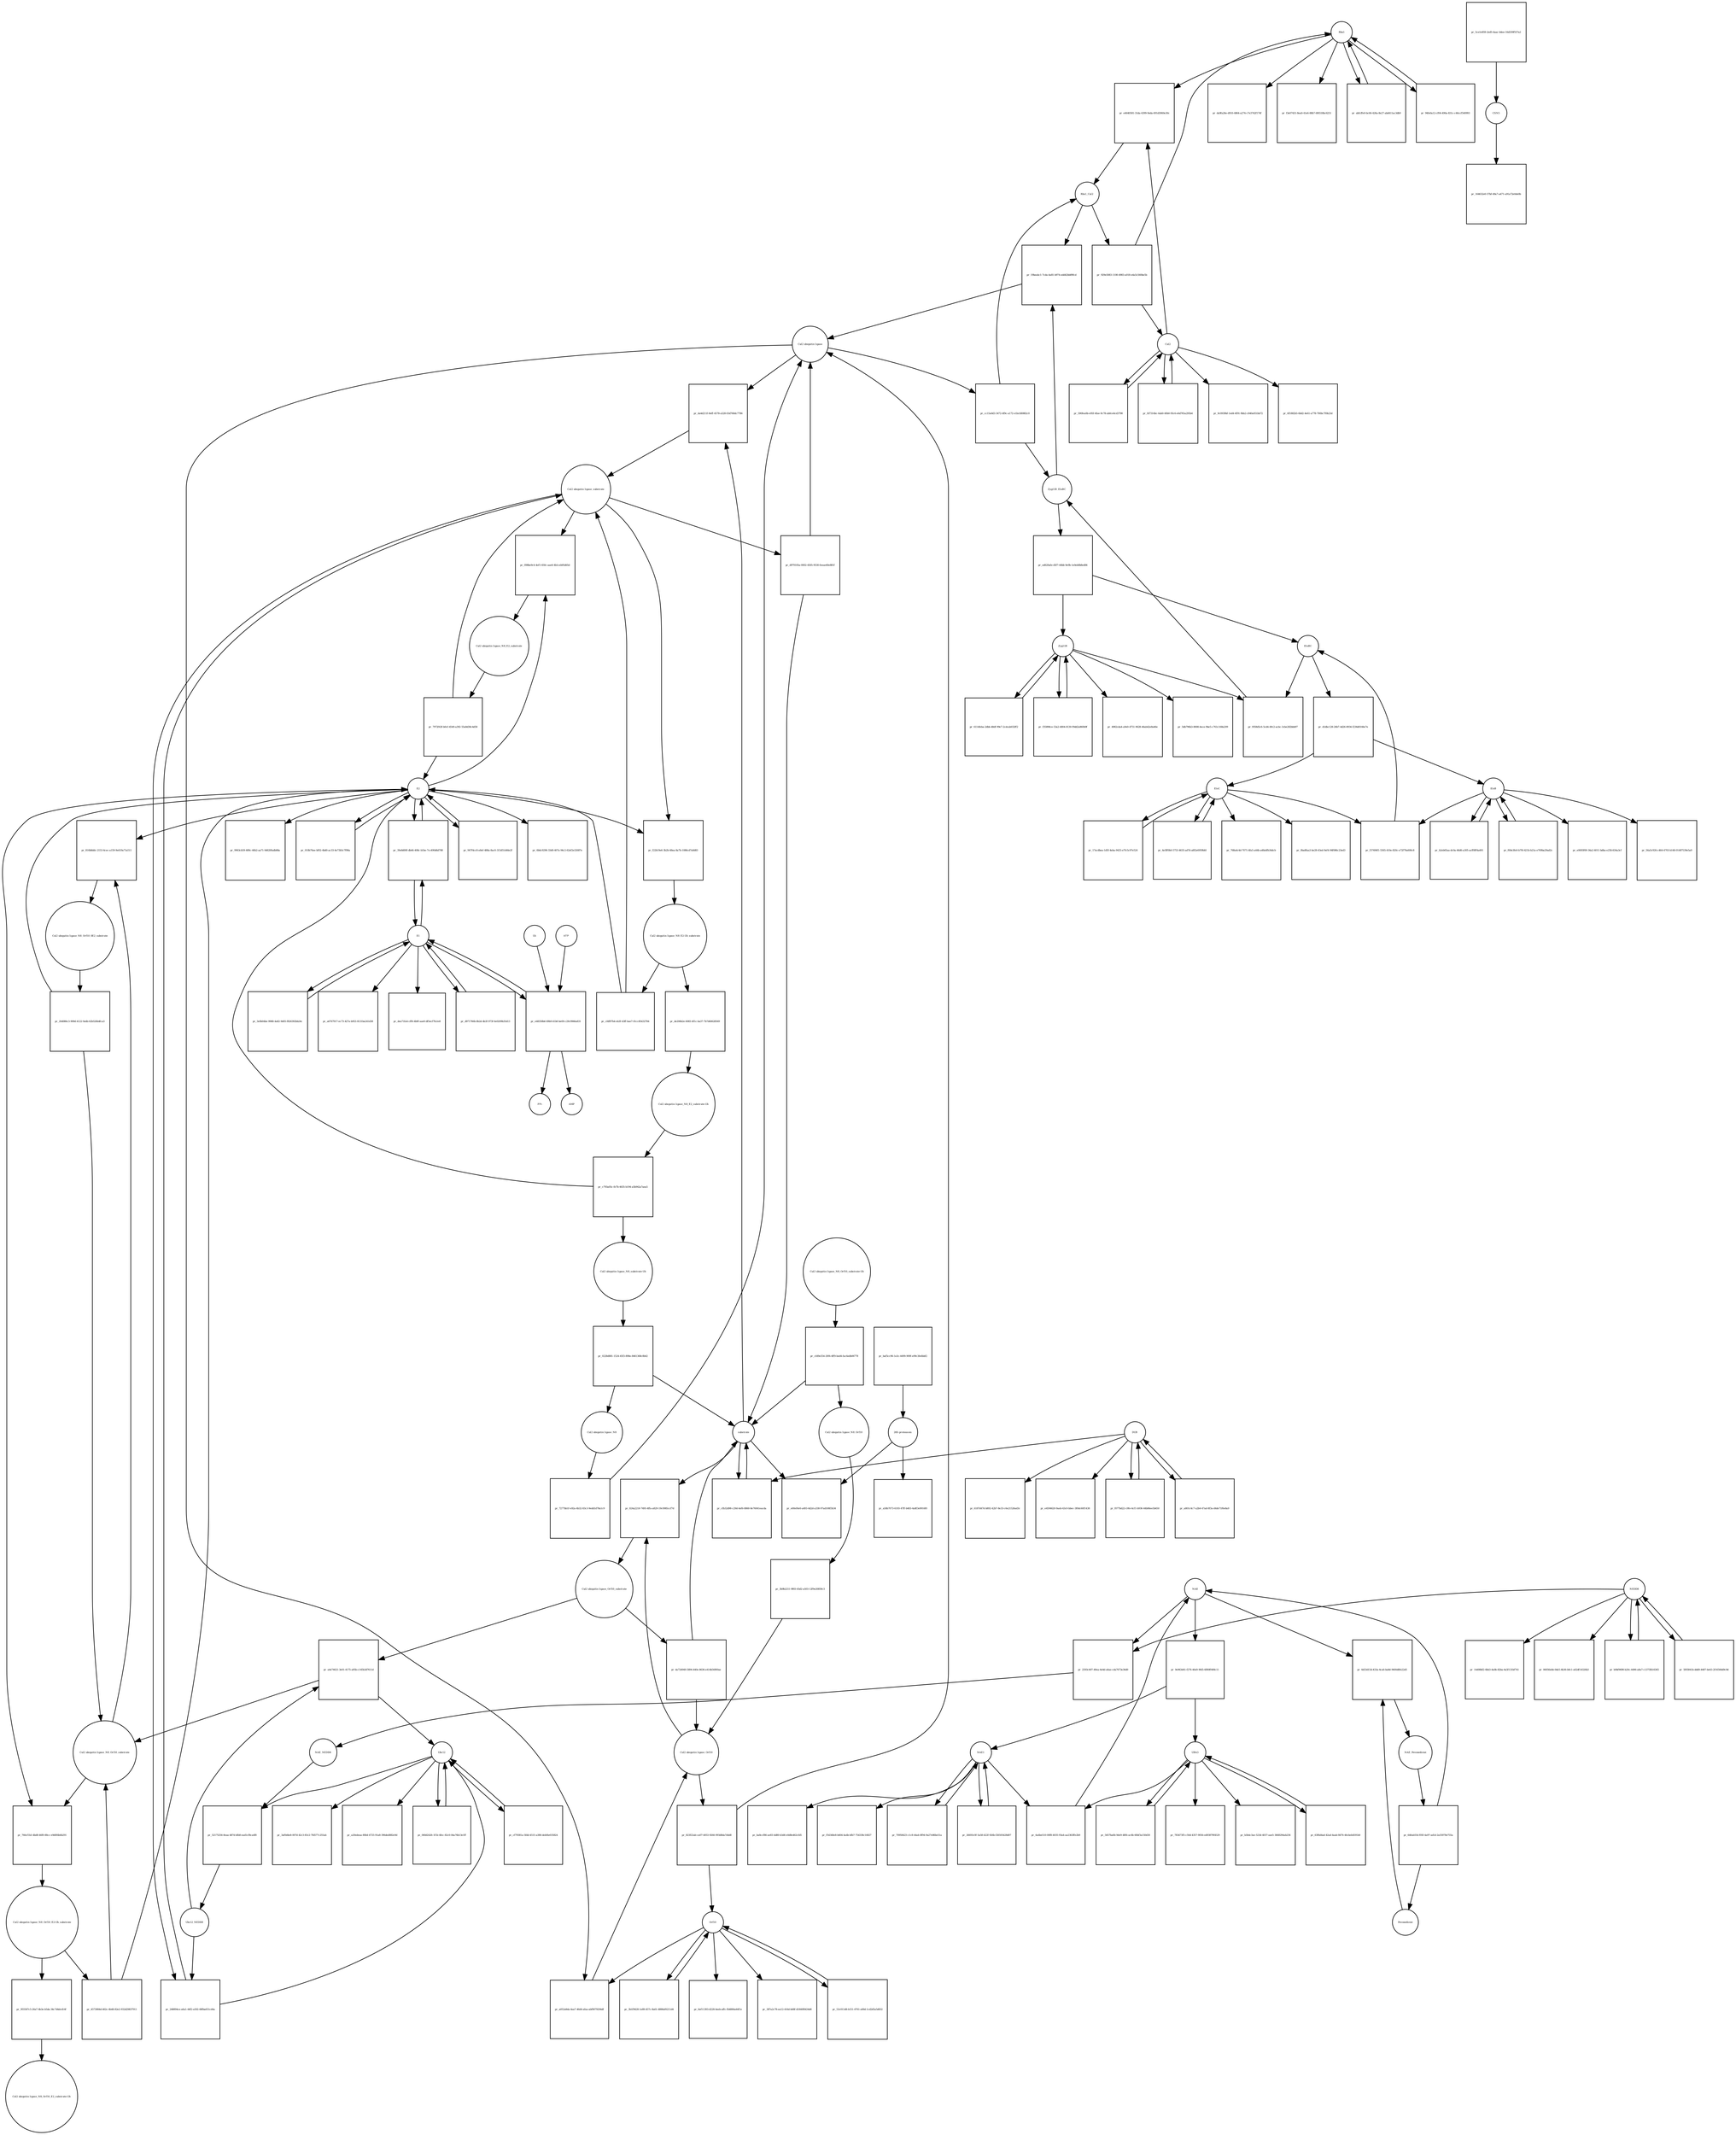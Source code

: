 strict digraph  {
Rbx1 [annotation="", bipartite=0, cls=macromolecule, fontsize=4, label=Rbx1, shape=circle];
"pr_e4640581-31da-4399-9eda-691d3060e30c" [annotation="", bipartite=1, cls=process, fontsize=4, label="pr_e4640581-31da-4399-9eda-691d3060e30c", shape=square];
Cul2 [annotation="", bipartite=0, cls=macromolecule, fontsize=4, label=Cul2, shape=circle];
Rbx1_Cul2 [annotation="", bipartite=0, cls=complex, fontsize=4, label=Rbx1_Cul2, shape=circle];
"Cul2 ubiquitin ligase_N8_Orf10_substrate" [annotation="", bipartite=0, cls=complex, fontsize=4, label="Cul2 ubiquitin ligase_N8_Orf10_substrate", shape=circle];
"pr_816b8ddc-2153-4cec-a159-9e619a71a511" [annotation="", bipartite=1, cls=process, fontsize=4, label="pr_816b8ddc-2153-4cec-a159-9e619a71a511", shape=square];
E2 [annotation="", bipartite=0, cls=macromolecule, fontsize=4, label=E2, shape=circle];
"Cul2 ubiquitin ligase_N8_Orf10_0E2_substrate" [annotation="", bipartite=0, cls=complex, fontsize=4, label="Cul2 ubiquitin ligase_N8_Orf10_0E2_substrate", shape=circle];
"Cul2 ubiquitin ligase_substrate" [annotation="", bipartite=0, cls=complex, fontsize=4, label="Cul2 ubiquitin ligase_substrate", shape=circle];
"pr_098be9c4-4ef1-450c-aae6-4b1ceb95d65d" [annotation="", bipartite=1, cls=process, fontsize=4, label="pr_098be9c4-4ef1-450c-aae6-4b1ceb95d65d", shape=square];
"Cul2 ubiquitin ligase_N8_E2_substrate" [annotation="", bipartite=0, cls=complex, fontsize=4, label="Cul2 ubiquitin ligase_N8_E2_substrate", shape=circle];
"Cul2 ubiquitin ligase_Orf10" [annotation="", bipartite=0, cls=complex, fontsize=4, label="Cul2 ubiquitin ligase_Orf10", shape=circle];
"pr_024a2218-7495-4ffa-a829-19c0985ccf7d" [annotation="", bipartite=1, cls=process, fontsize=4, label="pr_024a2218-7495-4ffa-a829-19c0985ccf7d", shape=square];
substrate [annotation="", bipartite=0, cls=macromolecule, fontsize=4, label=substrate, shape=circle];
"Cul2 ubiquitin ligase_Orf10_substrate" [annotation="", bipartite=0, cls=complex, fontsize=4, label="Cul2 ubiquitin ligase_Orf10_substrate", shape=circle];
"pr_a4e74621-3e01-4175-a95b-c145b3d7611d" [annotation="", bipartite=1, cls=process, fontsize=4, label="pr_a4e74621-3e01-4175-a95b-c145b3d7611d", shape=square];
Ubc12_NEDD8 [annotation="", bipartite=0, cls=complex, fontsize=4, label=Ubc12_NEDD8, shape=circle];
Ubc12 [annotation="", bipartite=0, cls=macromolecule, fontsize=4, label=Ubc12, shape=circle];
"pr_da4d211f-8eff-4578-a528-03d768dc7786" [annotation="", bipartite=1, cls=process, fontsize=4, label="pr_da4d211f-8eff-4578-a528-03d768dc7786", shape=square];
"Cul2 ubiquitin ligase" [annotation="", bipartite=0, cls=complex, fontsize=4, label="Cul2 ubiquitin ligase", shape=circle];
"pr_248894ce-a6a1-44f2-a502-68fba651cd4a" [annotation="", bipartite=1, cls=process, fontsize=4, label="pr_248894ce-a6a1-44f2-a502-68fba651cd4a", shape=square];
EloB [annotation="", bipartite=0, cls=macromolecule, fontsize=4, label=EloB, shape=circle];
"pr_f37496f1-5565-410e-820c-e72f79a600c8" [annotation="", bipartite=1, cls=process, fontsize=4, label="pr_f37496f1-5565-410e-820c-e72f79a600c8", shape=square];
EloC [annotation="", bipartite=0, cls=macromolecule, fontsize=4, label=EloC, shape=circle];
EloBC [annotation="", bipartite=0, cls=complex, fontsize=4, label=EloBC, shape=circle];
"pr_f058d5c6-5cd4-49c2-acbc-3cbe282bbb97" [annotation="", bipartite=1, cls=process, fontsize=4, label="pr_f058d5c6-5cd4-49c2-acbc-3cbe282bbb97", shape=square];
Zyg11B [annotation="", bipartite=0, cls=macromolecule, fontsize=4, label=Zyg11B, shape=circle];
Zyg11B_EloBC [annotation="", bipartite=0, cls=complex, fontsize=4, label=Zyg11B_EloBC, shape=circle];
"pr_19beabc1-7cda-4a81-b974-edd42bb89fcd" [annotation="", bipartite=1, cls=process, fontsize=4, label="pr_19beabc1-7cda-4a81-b974-edd42bb89fcd", shape=square];
NAE1 [annotation="", bipartite=0, cls=macromolecule, fontsize=4, label=NAE1, shape=circle];
"pr_6a4be510-00f8-4035-93a4-aa2363ffe2b9" [annotation="", bipartite=1, cls=process, fontsize=4, label="pr_6a4be510-00f8-4035-93a4-aa2363ffe2b9", shape=square];
UBA3 [annotation="", bipartite=0, cls=macromolecule, fontsize=4, label=UBA3, shape=circle];
NAE [annotation="", bipartite=0, cls=complex, fontsize=4, label=NAE, shape=circle];
"pr_6d33d15d-433a-4ca6-ba8d-9400d8fe22d5" [annotation="", bipartite=1, cls=process, fontsize=4, label="pr_6d33d15d-433a-4ca6-ba8d-9400d8fe22d5", shape=square];
Pevonedistat [annotation="", bipartite=0, cls="simple chemical", fontsize=4, label=Pevonedistat, shape=circle];
NAE_Pevonedistat [annotation="", bipartite=0, cls=complex, fontsize=4, label=NAE_Pevonedistat, shape=circle];
NEDD8 [annotation="", bipartite=0, cls=macromolecule, fontsize=4, label=NEDD8, shape=circle];
"pr_2593c407-49ea-4e4d-a6ae-cda7673e36d9" [annotation="", bipartite=1, cls=process, fontsize=4, label="pr_2593c407-49ea-4e4d-a6ae-cda7673e36d9", shape=square];
NAE_NEDD8 [annotation="", bipartite=0, cls=complex, fontsize=4, label=NAE_NEDD8, shape=circle];
"pr_a052a8da-4aa7-46d4-afaa-abf9079294df" [annotation="", bipartite=1, cls=process, fontsize=4, label="pr_a052a8da-4aa7-46d4-afaa-abf9079294df", shape=square];
Orf10 [annotation="", bipartite=0, cls=macromolecule, fontsize=4, label=Orf10, shape=circle];
"pr_52175256-8eaa-487d-bfb8-ead1cf8ca4f8" [annotation="", bipartite=1, cls=process, fontsize=4, label="pr_52175256-8eaa-487d-bfb8-ead1cf8ca4f8", shape=square];
"26S-proteasom" [annotation="", bipartite=0, cls=complex, fontsize=4, label="26S-proteasom", shape=circle];
"pr_a58b7073-6193-47ff-b483-4a8f3e9916f0" [annotation="", bipartite=1, cls=process, fontsize=4, label="pr_a58b7073-6193-47ff-b483-4a8f3e9916f0", shape=square];
CSN5 [annotation="", bipartite=0, cls=complex, fontsize=4, label=CSN5, shape=circle];
"pr_164632e0-57bf-49a7-a471-a91a72e0de0b" [annotation="", bipartite=1, cls=process, fontsize=4, label="pr_164632e0-57bf-49a7-a471-a91a72e0de0b", shape=square];
"pr_9c0939bf-1ed4-4f91-9bb2-c840a051bb72" [annotation="", bipartite=1, cls=process, fontsize=4, label="pr_9c0939bf-1ed4-4f91-9bb2-c840a051bb72", shape=square];
"pr_6f1882b5-6bd2-4e61-a778-700bc7f0b23d" [annotation="", bipartite=1, cls=process, fontsize=4, label="pr_6f1882b5-6bd2-4e61-a778-700bc7f0b23d", shape=square];
DUB [annotation="", bipartite=0, cls=macromolecule, fontsize=4, label=DUB, shape=circle];
"pr_6187d47d-b892-42b7-8e33-c6e21526ad3c" [annotation="", bipartite=1, cls=process, fontsize=4, label="pr_6187d47d-b892-42b7-8e33-c6e21526ad3c", shape=square];
"pr_e4594620-9aeb-43c0-bbec-3f0dc60f1438" [annotation="", bipartite=1, cls=process, fontsize=4, label="pr_e4594620-9aeb-43c0-bbec-3f0dc60f1438", shape=square];
E1 [annotation="", bipartite=0, cls=macromolecule, fontsize=4, label=E1, shape=circle];
"pr_a6767917-ec73-427a-b953-8131ba241d38" [annotation="", bipartite=1, cls=process, fontsize=4, label="pr_a6767917-ec73-427a-b953-8131ba241d38", shape=square];
"pr_dea71fa4-cff6-4b9f-aae0-df5ecf7fa1e8" [annotation="", bipartite=1, cls=process, fontsize=4, label="pr_dea71fa4-cff6-4b9f-aae0-df5ecf7fa1e8", shape=square];
"pr_6b6c9296-33d0-407a-94c2-62ef2e32687e" [annotation="", bipartite=1, cls=process, fontsize=4, label="pr_6b6c9296-33d0-407a-94c2-62ef2e32687e", shape=square];
"pr_9963cb59-489c-46b2-aa71-9d620fadb88a" [annotation="", bipartite=1, cls=process, fontsize=4, label="pr_9963cb59-489c-46b2-aa71-9d620fadb88a", shape=square];
"pr_e0693f69-34a2-4011-bdba-e25fc634a3cf" [annotation="", bipartite=1, cls=process, fontsize=4, label="pr_e0693f69-34a2-4011-bdba-e25fc634a3cf", shape=square];
"pr_56a5c926-c464-4703-b148-01487539e5a9" [annotation="", bipartite=1, cls=process, fontsize=4, label="pr_56a5c926-c464-4703-b148-01487539e5a9", shape=square];
"pr_768a4c4d-7071-4fa5-a44b-a48a6fb34dcb" [annotation="", bipartite=1, cls=process, fontsize=4, label="pr_768a4c4d-7071-4fa5-a44b-a48a6fb34dcb", shape=square];
"pr_0ba8faa3-be28-43ed-9ef4-94f086c23ed3" [annotation="", bipartite=1, cls=process, fontsize=4, label="pr_0ba8faa3-be28-43ed-9ef4-94f086c23ed3", shape=square];
"pr_ba8ccf86-ae83-4d80-b3d6-e0d8e462cfd5" [annotation="", bipartite=1, cls=process, fontsize=4, label="pr_ba8ccf86-ae83-4d80-b3d6-e0d8e462cfd5", shape=square];
"pr_f54348e8-b604-4a4b-bfb7-754338c16827" [annotation="", bipartite=1, cls=process, fontsize=4, label="pr_f54348e8-b604-4a4b-bfb7-754338c16827", shape=square];
"pr_14d08bf2-6bb3-4a0b-82ba-4a5f131bf741" [annotation="", bipartite=1, cls=process, fontsize=4, label="pr_14d08bf2-6bb3-4a0b-82ba-4a5f131bf741", shape=square];
"pr_06056ebb-0de5-4b36-b0c1-a62df14326b3" [annotation="", bipartite=1, cls=process, fontsize=4, label="pr_06056ebb-0de5-4b36-b0c1-a62df14326b3", shape=square];
"pr_6ef11393-d228-4eeb-affc-fb4884a44f1e" [annotation="", bipartite=1, cls=process, fontsize=4, label="pr_6ef11393-d228-4eeb-affc-fb4884a44f1e", shape=square];
"pr_387a2c78-ea12-416d-b68f-d1840f8434d6" [annotation="", bipartite=1, cls=process, fontsize=4, label="pr_387a2c78-ea12-416d-b68f-d1840f8434d6", shape=square];
"pr_da9fa26e-d910-4864-a274-c7e3742f174f" [annotation="", bipartite=1, cls=process, fontsize=4, label="pr_da9fa26e-d910-4864-a274-c7e3742f174f", shape=square];
"pr_f3e07431-8ea0-41e6-88b7-6f6518bc6251" [annotation="", bipartite=1, cls=process, fontsize=4, label="pr_f3e07431-8ea0-41e6-88b7-6f6518bc6251", shape=square];
"pr_783473f5-c50d-4357-9056-ed93879f4529" [annotation="", bipartite=1, cls=process, fontsize=4, label="pr_783473f5-c50d-4357-9056-ed93879f4529", shape=square];
"pr_b3b4c3ae-523d-4037-aae5-3668294ab236" [annotation="", bipartite=1, cls=process, fontsize=4, label="pr_b3b4c3ae-523d-4037-aae5-3668294ab236", shape=square];
"pr_3af0d4e8-007d-42c3-83c2-7fd577c255ab" [annotation="", bipartite=1, cls=process, fontsize=4, label="pr_3af0d4e8-007d-42c3-83c2-7fd577c255ab", shape=square];
"pr_a20edeaa-80b4-4725-91a8-396ded882e9d" [annotation="", bipartite=1, cls=process, fontsize=4, label="pr_a20edeaa-80b4-4725-91a8-396ded882e9d", shape=square];
"pr_4982cda4-a9e0-4751-9628-46ab42e8a46e" [annotation="", bipartite=1, cls=process, fontsize=4, label="pr_4982cda4-a9e0-4751-9628-46ab42e8a46e", shape=square];
"pr_5db796b3-8008-4ece-9be5-c761c168a209" [annotation="", bipartite=1, cls=process, fontsize=4, label="pr_5db796b3-8008-4ece-9be5-c761c168a209", shape=square];
"pr_e00ef4e0-a493-4d2d-a338-97ad108f3b34" [annotation="", bipartite=1, cls=process, fontsize=4, label="pr_e00ef4e0-a493-4d2d-a338-97ad108f3b34", shape=square];
"Cul2 ubiquitin ligase_N8_Orf10_E2-Ub_substrate" [annotation="", bipartite=0, cls=complex, fontsize=4, label="Cul2 ubiquitin ligase_N8_Orf10_E2-Ub_substrate", shape=circle];
"pr_4573084d-462c-4b48-82e2-932d29837911" [annotation="", bipartite=1, cls=process, fontsize=4, label="pr_4573084d-462c-4b48-82e2-932d29837911", shape=square];
"Cul2 ubiquitin ligase_N8_E2-Ub_substrate" [annotation="", bipartite=0, cls=complex, fontsize=4, label="Cul2 ubiquitin ligase_N8_E2-Ub_substrate", shape=circle];
"pr_cfdf97b4-eb3f-43ff-bae7-01cc85432784" [annotation="", bipartite=1, cls=process, fontsize=4, label="pr_cfdf97b4-eb3f-43ff-bae7-01cc85432784", shape=square];
"pr_cfb32d98-c29d-4ef6-8860-8e76041eacda" [annotation="", bipartite=1, cls=process, fontsize=4, label="pr_cfb32d98-c29d-4ef6-8860-8e76041eacda", shape=square];
"pr_929e5083-1100-4983-a018-e4a5c560be5b" [annotation="", bipartite=1, cls=process, fontsize=4, label="pr_929e5083-1100-4983-a018-e4a5c560be5b", shape=square];
"pr_20d086c3-909d-4122-9a4b-62b526b4fca3" [annotation="", bipartite=1, cls=process, fontsize=4, label="pr_20d086c3-909d-4122-9a4b-62b526b4fca3", shape=square];
"pr_7972f43f-b0cf-4549-a392-55a8d38c4d58" [annotation="", bipartite=1, cls=process, fontsize=4, label="pr_7972f43f-b0cf-4549-a392-55a8d38c4d58", shape=square];
"Cul2 ubiquitin ligase_N8_E2_substrate-Ub" [annotation="", bipartite=0, cls=complex, fontsize=4, label="Cul2 ubiquitin ligase_N8_E2_substrate-Ub", shape=circle];
"pr_c793a05c-fe7b-4635-b194-a5b942a7aea5" [annotation="", bipartite=1, cls=process, fontsize=4, label="pr_c793a05c-fe7b-4635-b194-a5b942a7aea5", shape=square];
"Cul2 ubiquitin ligase_N8_substrate-Ub" [annotation="", bipartite=0, cls=complex, fontsize=4, label="Cul2 ubiquitin ligase_N8_substrate-Ub", shape=circle];
"pr_cc15a0d3-3472-4f9c-a172-e1bcfd0882c0" [annotation="", bipartite=1, cls=process, fontsize=4, label="pr_cc15a0d3-3472-4f9c-a172-e1bcfd0882c0", shape=square];
"Cul2 ubiquitin ligase_N8" [annotation="", bipartite=0, cls=complex, fontsize=4, label="Cul2 ubiquitin ligase_N8", shape=circle];
"pr_7277bb1f-e92a-4b32-83c3-9edd1d78a1c9" [annotation="", bipartite=1, cls=process, fontsize=4, label="pr_7277bb1f-e92a-4b32-83c3-9edd1d78a1c9", shape=square];
"pr_823f22ab-ca07-4053-9266-993d8da7d4d0" [annotation="", bipartite=1, cls=process, fontsize=4, label="pr_823f22ab-ca07-4053-9266-993d8da7d4d0", shape=square];
"Cul2 ubiquitin ligase_N8_Orf10" [annotation="", bipartite=0, cls=complex, fontsize=4, label="Cul2 ubiquitin ligase_N8_Orf10", shape=circle];
"pr_3b9b2211-9f65-45d2-a503-12f9e20859c3" [annotation="", bipartite=1, cls=process, fontsize=4, label="pr_3b9b2211-9f65-45d2-a503-12f9e20859c3", shape=square];
"pr_da724949-5894-440e-8636-e414b56f60ae" [annotation="", bipartite=1, cls=process, fontsize=4, label="pr_da724949-5894-440e-8636-e414b56f60ae", shape=square];
"Cul2 ubiquitin ligase_N8_Orf10_substrate-Ub" [annotation="", bipartite=0, cls=complex, fontsize=4, label="Cul2 ubiquitin ligase_N8_Orf10_substrate-Ub", shape=circle];
"pr_cfd9e554-20f4-4ff9-bed4-fac6edb06778" [annotation="", bipartite=1, cls=process, fontsize=4, label="pr_cfd9e554-20f4-4ff9-bed4-fac6edb06778", shape=square];
"pr_d979105a-0002-4505-9530-feeae40e881f" [annotation="", bipartite=1, cls=process, fontsize=4, label="pr_d979105a-0002-4505-9530-feeae40e881f", shape=square];
"pr_0228d881-1524-45f3-898e-8461368c8b42" [annotation="", bipartite=1, cls=process, fontsize=4, label="pr_0228d881-1524-45f3-898e-8461368c8b42", shape=square];
"pr_d1dbc128-26b7-4d26-8934-f236d0166e7e" [annotation="", bipartite=1, cls=process, fontsize=4, label="pr_d1dbc128-26b7-4d26-8934-f236d0166e7e", shape=square];
"pr_ed620afe-d5f7-44bb-9e9b-1e0eb8b8ed84" [annotation="", bipartite=1, cls=process, fontsize=4, label="pr_ed620afe-d5f7-44bb-9e9b-1e0eb8b8ed84", shape=square];
"pr_9e963d41-f276-46e9-9fd5-6f80ff408c11" [annotation="", bipartite=1, cls=process, fontsize=4, label="pr_9e963d41-f276-46e9-9fd5-6f80ff408c11", shape=square];
"pr_640ab554-f05f-4a97-ad1d-2a55978e755a" [annotation="", bipartite=1, cls=process, fontsize=4, label="pr_640ab554-f05f-4a97-ad1d-2a55978e755a", shape=square];
"pr_baf5cc96-1e3c-4499-909f-e99c3fe6bbf2" [annotation="", bipartite=1, cls=process, fontsize=4, label="pr_baf5cc96-1e3c-4499-909f-e99c3fe6bbf2", shape=square];
"pr_5ce1e859-2ed5-4aac-b4ee-16d339f557a2" [annotation="", bipartite=1, cls=process, fontsize=4, label="pr_5ce1e859-2ed5-4aac-b4ee-16d339f557a2", shape=square];
"pr_590fea0b-e95f-4fae-9c78-ab0ce6cd3798" [annotation="", bipartite=1, cls=process, fontsize=4, label="pr_590fea0b-e95f-4fae-9c78-ab0ce6cd3798", shape=square];
"pr_f077bd22-c9fe-4cf1-b936-44b86ee5b450" [annotation="", bipartite=1, cls=process, fontsize=4, label="pr_f077bd22-c9fe-4cf1-b936-44b86ee5b450", shape=square];
"pr_d971766b-8b2d-4b3f-973f-6e0209b35d13" [annotation="", bipartite=1, cls=process, fontsize=4, label="pr_d971766b-8b2d-4b3f-973f-6e0209b35d13", shape=square];
"pr_010b76ee-bf02-4bd0-ac33-4e73b5c7f98a" [annotation="", bipartite=1, cls=process, fontsize=4, label="pr_010b76ee-bf02-4bd0-ac33-4e73b5c7f98a", shape=square];
"pr_b2eb65aa-dc0a-46d6-a305-acff8ff4a491" [annotation="", bipartite=1, cls=process, fontsize=4, label="pr_b2eb65aa-dc0a-46d6-a305-acff8ff4a491", shape=square];
"pr_17acdbea-1d5f-4eba-9425-e7fc5c97e524" [annotation="", bipartite=1, cls=process, fontsize=4, label="pr_17acdbea-1d5f-4eba-9425-e7fc5c97e524", shape=square];
"pr_70958423-c1c8-44a4-8f94-9a27e86be51a" [annotation="", bipartite=1, cls=process, fontsize=4, label="pr_70958423-c1c8-44a4-8f94-9a27e86be51a", shape=square];
"pr_b9bf9698-b20c-4496-a8a7-c1375fb16365" [annotation="", bipartite=1, cls=process, fontsize=4, label="pr_b9bf9698-b20c-4496-a8a7-c1375fb16365", shape=square];
"pr_53c011d8-b151-4761-a00d-1cd2d5a5d832" [annotation="", bipartite=1, cls=process, fontsize=4, label="pr_53c011d8-b151-4761-a00d-1cd2d5a5d832", shape=square];
"pr_abfcffe0-bc66-426a-8e27-abd411ac3db9" [annotation="", bipartite=1, cls=process, fontsize=4, label="pr_abfcffe0-bc66-426a-8e27-abd411ac3db9", shape=square];
"pr_63f6d4ad-42ad-4aab-8476-46cbeb4591b0" [annotation="", bipartite=1, cls=process, fontsize=4, label="pr_63f6d4ad-42ad-4aab-8476-46cbeb4591b0", shape=square];
"pr_060d2426-1f1b-4fec-82c0-04a76b13e1ff" [annotation="", bipartite=1, cls=process, fontsize=4, label="pr_060d2426-1f1b-4fec-82c0-04a76b13e1ff", shape=square];
"pr_6114feba-2dbb-48df-99e7-2cdcab032ff2" [annotation="", bipartite=1, cls=process, fontsize=4, label="pr_6114feba-2dbb-48df-99e7-2cdcab032ff2", shape=square];
"pr_fd7314bc-6ab0-40b0-95c6-e6d765a295b4" [annotation="", bipartite=1, cls=process, fontsize=4, label="pr_fd7314bc-6ab0-40b0-95c6-e6d765a295b4", shape=square];
"pr_a801c4c7-a2b4-47ad-8f3a-d4de71f6e8a9" [annotation="", bipartite=1, cls=process, fontsize=4, label="pr_a801c4c7-a2b4-47ad-8f3a-d4de71f6e8a9", shape=square];
"pr_3e0b04be-9988-4a82-9d05-f826392bb24c" [annotation="", bipartite=1, cls=process, fontsize=4, label="pr_3e0b04be-9988-4a82-9d05-f826392bb24c", shape=square];
"pr_947f4cc8-e8ef-488a-8ac0-315d51d46e2f" [annotation="", bipartite=1, cls=process, fontsize=4, label="pr_947f4cc8-e8ef-488a-8ac0-315d51d46e2f", shape=square];
"pr_f60e3fe0-b7f4-421b-b21a-e769ba29ad2c" [annotation="", bipartite=1, cls=process, fontsize=4, label="pr_f60e3fe0-b7f4-421b-b21a-e769ba29ad2c", shape=square];
"pr_4e5ff0b0-5753-4635-ad7d-a8f2e6959bfd" [annotation="", bipartite=1, cls=process, fontsize=4, label="pr_4e5ff0b0-5753-4635-ad7d-a8f2e6959bfd", shape=square];
"pr_26693c0f-5a58-422f-926b-f26505428d07" [annotation="", bipartite=1, cls=process, fontsize=4, label="pr_26693c0f-5a58-422f-926b-f26505428d07", shape=square];
"pr_5f05841b-ddd9-4487-be43-2f16566d9c9d" [annotation="", bipartite=1, cls=process, fontsize=4, label="pr_5f05841b-ddd9-4487-be43-2f16566d9c9d", shape=square];
"pr_3b1f9428-1e89-457c-8a61-4886ef6211d4" [annotation="", bipartite=1, cls=process, fontsize=4, label="pr_3b1f9428-1e89-457c-8a61-4886ef6211d4", shape=square];
"pr_94fe0a12-cf04-490a-831c-c46ccf540993" [annotation="", bipartite=1, cls=process, fontsize=4, label="pr_94fe0a12-cf04-490a-831c-c46ccf540993", shape=square];
"pr_5657ba0b-9de9-48f4-ac6b-60bf3a150d30" [annotation="", bipartite=1, cls=process, fontsize=4, label="pr_5657ba0b-9de9-48f4-ac6b-60bf3a150d30", shape=square];
"pr_cf79381a-5fdd-4515-a386-debf4e035824" [annotation="", bipartite=1, cls=process, fontsize=4, label="pr_cf79381a-5fdd-4515-a386-debf4e035824", shape=square];
"pr_f35898ce-53a2-4804-8130-f9dd2a860b9f" [annotation="", bipartite=1, cls=process, fontsize=4, label="pr_f35898ce-53a2-4804-8130-f9dd2a860b9f", shape=square];
"pr_e48358b6-69b9-41b0-be09-c29c9966a831" [annotation="", bipartite=1, cls=process, fontsize=4, label="pr_e48358b6-69b9-41b0-be09-c29c9966a831", shape=square];
Ub [annotation="", bipartite=0, cls="simple chemical", fontsize=4, label=Ub, shape=circle];
ATP [annotation="", bipartite=0, cls="simple chemical", fontsize=4, label=ATP, shape=circle];
AMP [annotation="", bipartite=0, cls="simple chemical", fontsize=4, label=AMP, shape=circle];
PPi [annotation="", bipartite=0, cls="simple chemical", fontsize=4, label=PPi, shape=circle];
"pr_39e8d00f-db46-408c-b1be-7cc490d6d708" [annotation="", bipartite=1, cls=process, fontsize=4, label="pr_39e8d00f-db46-408c-b1be-7cc490d6d708", shape=square];
"pr_766cf1b3-4bd8-46f0-88cc-e9d0f4b6b291" [annotation="", bipartite=1, cls=process, fontsize=4, label="pr_766cf1b3-4bd8-46f0-88cc-e9d0f4b6b291", shape=square];
"pr_f22b19e6-3b2b-48ea-8a7b-1086cd7a8d83" [annotation="", bipartite=1, cls=process, fontsize=4, label="pr_f22b19e6-3b2b-48ea-8a7b-1086cd7a8d83", shape=square];
"pr_de206b2e-6083-4f1c-ba37-7b7d40628569" [annotation="", bipartite=1, cls=process, fontsize=4, label="pr_de206b2e-6083-4f1c-ba37-7b7d40628569", shape=square];
"pr_955567c5-26a7-4b3e-b5da-34c7d4dcd14f" [annotation="", bipartite=1, cls=process, fontsize=4, label="pr_955567c5-26a7-4b3e-b5da-34c7d4dcd14f", shape=square];
"Cul2 ubiquitin ligase_N8_Orf10_E2_substrate-Ub" [annotation="", bipartite=0, cls=complex, fontsize=4, label="Cul2 ubiquitin ligase_N8_Orf10_E2_substrate-Ub", shape=circle];
Rbx1 -> "pr_e4640581-31da-4399-9eda-691d3060e30c"  [annotation="", interaction_type=consumption];
Rbx1 -> "pr_da9fa26e-d910-4864-a274-c7e3742f174f"  [annotation="", interaction_type=consumption];
Rbx1 -> "pr_f3e07431-8ea0-41e6-88b7-6f6518bc6251"  [annotation="", interaction_type=consumption];
Rbx1 -> "pr_abfcffe0-bc66-426a-8e27-abd411ac3db9"  [annotation="", interaction_type=consumption];
Rbx1 -> "pr_94fe0a12-cf04-490a-831c-c46ccf540993"  [annotation="", interaction_type=consumption];
"pr_e4640581-31da-4399-9eda-691d3060e30c" -> Rbx1_Cul2  [annotation="", interaction_type=production];
Cul2 -> "pr_e4640581-31da-4399-9eda-691d3060e30c"  [annotation="", interaction_type=consumption];
Cul2 -> "pr_9c0939bf-1ed4-4f91-9bb2-c840a051bb72"  [annotation="", interaction_type=consumption];
Cul2 -> "pr_6f1882b5-6bd2-4e61-a778-700bc7f0b23d"  [annotation="", interaction_type=consumption];
Cul2 -> "pr_590fea0b-e95f-4fae-9c78-ab0ce6cd3798"  [annotation="", interaction_type=consumption];
Cul2 -> "pr_fd7314bc-6ab0-40b0-95c6-e6d765a295b4"  [annotation="", interaction_type=consumption];
Rbx1_Cul2 -> "pr_19beabc1-7cda-4a81-b974-edd42bb89fcd"  [annotation="", interaction_type=consumption];
Rbx1_Cul2 -> "pr_929e5083-1100-4983-a018-e4a5c560be5b"  [annotation="", interaction_type=consumption];
"Cul2 ubiquitin ligase_N8_Orf10_substrate" -> "pr_816b8ddc-2153-4cec-a159-9e619a71a511"  [annotation="", interaction_type=consumption];
"Cul2 ubiquitin ligase_N8_Orf10_substrate" -> "pr_766cf1b3-4bd8-46f0-88cc-e9d0f4b6b291"  [annotation="", interaction_type=consumption];
"pr_816b8ddc-2153-4cec-a159-9e619a71a511" -> "Cul2 ubiquitin ligase_N8_Orf10_0E2_substrate"  [annotation="", interaction_type=production];
E2 -> "pr_816b8ddc-2153-4cec-a159-9e619a71a511"  [annotation="", interaction_type=consumption];
E2 -> "pr_098be9c4-4ef1-450c-aae6-4b1ceb95d65d"  [annotation="", interaction_type=consumption];
E2 -> "pr_6b6c9296-33d0-407a-94c2-62ef2e32687e"  [annotation="", interaction_type=consumption];
E2 -> "pr_9963cb59-489c-46b2-aa71-9d620fadb88a"  [annotation="", interaction_type=consumption];
E2 -> "pr_010b76ee-bf02-4bd0-ac33-4e73b5c7f98a"  [annotation="", interaction_type=consumption];
E2 -> "pr_947f4cc8-e8ef-488a-8ac0-315d51d46e2f"  [annotation="", interaction_type=consumption];
E2 -> "pr_39e8d00f-db46-408c-b1be-7cc490d6d708"  [annotation="", interaction_type=consumption];
E2 -> "pr_766cf1b3-4bd8-46f0-88cc-e9d0f4b6b291"  [annotation="", interaction_type=consumption];
E2 -> "pr_f22b19e6-3b2b-48ea-8a7b-1086cd7a8d83"  [annotation="", interaction_type=consumption];
"Cul2 ubiquitin ligase_N8_Orf10_0E2_substrate" -> "pr_20d086c3-909d-4122-9a4b-62b526b4fca3"  [annotation="", interaction_type=consumption];
"Cul2 ubiquitin ligase_substrate" -> "pr_098be9c4-4ef1-450c-aae6-4b1ceb95d65d"  [annotation="", interaction_type=consumption];
"Cul2 ubiquitin ligase_substrate" -> "pr_248894ce-a6a1-44f2-a502-68fba651cd4a"  [annotation="", interaction_type=consumption];
"Cul2 ubiquitin ligase_substrate" -> "pr_d979105a-0002-4505-9530-feeae40e881f"  [annotation="", interaction_type=consumption];
"Cul2 ubiquitin ligase_substrate" -> "pr_f22b19e6-3b2b-48ea-8a7b-1086cd7a8d83"  [annotation="", interaction_type=consumption];
"pr_098be9c4-4ef1-450c-aae6-4b1ceb95d65d" -> "Cul2 ubiquitin ligase_N8_E2_substrate"  [annotation="", interaction_type=production];
"Cul2 ubiquitin ligase_N8_E2_substrate" -> "pr_7972f43f-b0cf-4549-a392-55a8d38c4d58"  [annotation="", interaction_type=consumption];
"Cul2 ubiquitin ligase_Orf10" -> "pr_024a2218-7495-4ffa-a829-19c0985ccf7d"  [annotation="", interaction_type=consumption];
"Cul2 ubiquitin ligase_Orf10" -> "pr_823f22ab-ca07-4053-9266-993d8da7d4d0"  [annotation="", interaction_type=consumption];
"pr_024a2218-7495-4ffa-a829-19c0985ccf7d" -> "Cul2 ubiquitin ligase_Orf10_substrate"  [annotation="", interaction_type=production];
substrate -> "pr_024a2218-7495-4ffa-a829-19c0985ccf7d"  [annotation="", interaction_type=consumption];
substrate -> "pr_da4d211f-8eff-4578-a528-03d768dc7786"  [annotation="", interaction_type=consumption];
substrate -> "pr_e00ef4e0-a493-4d2d-a338-97ad108f3b34"  [annotation="", interaction_type=consumption];
substrate -> "pr_cfb32d98-c29d-4ef6-8860-8e76041eacda"  [annotation="", interaction_type=consumption];
"Cul2 ubiquitin ligase_Orf10_substrate" -> "pr_a4e74621-3e01-4175-a95b-c145b3d7611d"  [annotation="", interaction_type=consumption];
"Cul2 ubiquitin ligase_Orf10_substrate" -> "pr_da724949-5894-440e-8636-e414b56f60ae"  [annotation="", interaction_type=consumption];
"pr_a4e74621-3e01-4175-a95b-c145b3d7611d" -> "Cul2 ubiquitin ligase_N8_Orf10_substrate"  [annotation="", interaction_type=production];
"pr_a4e74621-3e01-4175-a95b-c145b3d7611d" -> Ubc12  [annotation="", interaction_type=production];
Ubc12_NEDD8 -> "pr_a4e74621-3e01-4175-a95b-c145b3d7611d"  [annotation="", interaction_type=consumption];
Ubc12_NEDD8 -> "pr_248894ce-a6a1-44f2-a502-68fba651cd4a"  [annotation="", interaction_type=consumption];
Ubc12 -> "pr_52175256-8eaa-487d-bfb8-ead1cf8ca4f8"  [annotation="", interaction_type=consumption];
Ubc12 -> "pr_3af0d4e8-007d-42c3-83c2-7fd577c255ab"  [annotation="", interaction_type=consumption];
Ubc12 -> "pr_a20edeaa-80b4-4725-91a8-396ded882e9d"  [annotation="", interaction_type=consumption];
Ubc12 -> "pr_060d2426-1f1b-4fec-82c0-04a76b13e1ff"  [annotation="", interaction_type=consumption];
Ubc12 -> "pr_cf79381a-5fdd-4515-a386-debf4e035824"  [annotation="", interaction_type=consumption];
"pr_da4d211f-8eff-4578-a528-03d768dc7786" -> "Cul2 ubiquitin ligase_substrate"  [annotation="", interaction_type=production];
"Cul2 ubiquitin ligase" -> "pr_da4d211f-8eff-4578-a528-03d768dc7786"  [annotation="", interaction_type=consumption];
"Cul2 ubiquitin ligase" -> "pr_a052a8da-4aa7-46d4-afaa-abf9079294df"  [annotation="", interaction_type=consumption];
"Cul2 ubiquitin ligase" -> "pr_cc15a0d3-3472-4f9c-a172-e1bcfd0882c0"  [annotation="", interaction_type=consumption];
"pr_248894ce-a6a1-44f2-a502-68fba651cd4a" -> "Cul2 ubiquitin ligase_substrate"  [annotation="", interaction_type=production];
"pr_248894ce-a6a1-44f2-a502-68fba651cd4a" -> Ubc12  [annotation="", interaction_type=production];
EloB -> "pr_f37496f1-5565-410e-820c-e72f79a600c8"  [annotation="", interaction_type=consumption];
EloB -> "pr_e0693f69-34a2-4011-bdba-e25fc634a3cf"  [annotation="", interaction_type=consumption];
EloB -> "pr_56a5c926-c464-4703-b148-01487539e5a9"  [annotation="", interaction_type=consumption];
EloB -> "pr_b2eb65aa-dc0a-46d6-a305-acff8ff4a491"  [annotation="", interaction_type=consumption];
EloB -> "pr_f60e3fe0-b7f4-421b-b21a-e769ba29ad2c"  [annotation="", interaction_type=consumption];
"pr_f37496f1-5565-410e-820c-e72f79a600c8" -> EloBC  [annotation="", interaction_type=production];
EloC -> "pr_f37496f1-5565-410e-820c-e72f79a600c8"  [annotation="", interaction_type=consumption];
EloC -> "pr_768a4c4d-7071-4fa5-a44b-a48a6fb34dcb"  [annotation="", interaction_type=consumption];
EloC -> "pr_0ba8faa3-be28-43ed-9ef4-94f086c23ed3"  [annotation="", interaction_type=consumption];
EloC -> "pr_17acdbea-1d5f-4eba-9425-e7fc5c97e524"  [annotation="", interaction_type=consumption];
EloC -> "pr_4e5ff0b0-5753-4635-ad7d-a8f2e6959bfd"  [annotation="", interaction_type=consumption];
EloBC -> "pr_f058d5c6-5cd4-49c2-acbc-3cbe282bbb97"  [annotation="", interaction_type=consumption];
EloBC -> "pr_d1dbc128-26b7-4d26-8934-f236d0166e7e"  [annotation="", interaction_type=consumption];
"pr_f058d5c6-5cd4-49c2-acbc-3cbe282bbb97" -> Zyg11B_EloBC  [annotation="", interaction_type=production];
Zyg11B -> "pr_f058d5c6-5cd4-49c2-acbc-3cbe282bbb97"  [annotation="", interaction_type=consumption];
Zyg11B -> "pr_4982cda4-a9e0-4751-9628-46ab42e8a46e"  [annotation="", interaction_type=consumption];
Zyg11B -> "pr_5db796b3-8008-4ece-9be5-c761c168a209"  [annotation="", interaction_type=consumption];
Zyg11B -> "pr_6114feba-2dbb-48df-99e7-2cdcab032ff2"  [annotation="", interaction_type=consumption];
Zyg11B -> "pr_f35898ce-53a2-4804-8130-f9dd2a860b9f"  [annotation="", interaction_type=consumption];
Zyg11B_EloBC -> "pr_19beabc1-7cda-4a81-b974-edd42bb89fcd"  [annotation="", interaction_type=consumption];
Zyg11B_EloBC -> "pr_ed620afe-d5f7-44bb-9e9b-1e0eb8b8ed84"  [annotation="", interaction_type=consumption];
"pr_19beabc1-7cda-4a81-b974-edd42bb89fcd" -> "Cul2 ubiquitin ligase"  [annotation="", interaction_type=production];
NAE1 -> "pr_6a4be510-00f8-4035-93a4-aa2363ffe2b9"  [annotation="", interaction_type=consumption];
NAE1 -> "pr_ba8ccf86-ae83-4d80-b3d6-e0d8e462cfd5"  [annotation="", interaction_type=consumption];
NAE1 -> "pr_f54348e8-b604-4a4b-bfb7-754338c16827"  [annotation="", interaction_type=consumption];
NAE1 -> "pr_70958423-c1c8-44a4-8f94-9a27e86be51a"  [annotation="", interaction_type=consumption];
NAE1 -> "pr_26693c0f-5a58-422f-926b-f26505428d07"  [annotation="", interaction_type=consumption];
"pr_6a4be510-00f8-4035-93a4-aa2363ffe2b9" -> NAE  [annotation="", interaction_type=production];
UBA3 -> "pr_6a4be510-00f8-4035-93a4-aa2363ffe2b9"  [annotation="", interaction_type=consumption];
UBA3 -> "pr_783473f5-c50d-4357-9056-ed93879f4529"  [annotation="", interaction_type=consumption];
UBA3 -> "pr_b3b4c3ae-523d-4037-aae5-3668294ab236"  [annotation="", interaction_type=consumption];
UBA3 -> "pr_63f6d4ad-42ad-4aab-8476-46cbeb4591b0"  [annotation="", interaction_type=consumption];
UBA3 -> "pr_5657ba0b-9de9-48f4-ac6b-60bf3a150d30"  [annotation="", interaction_type=consumption];
NAE -> "pr_6d33d15d-433a-4ca6-ba8d-9400d8fe22d5"  [annotation="", interaction_type=consumption];
NAE -> "pr_2593c407-49ea-4e4d-a6ae-cda7673e36d9"  [annotation="", interaction_type=consumption];
NAE -> "pr_9e963d41-f276-46e9-9fd5-6f80ff408c11"  [annotation="", interaction_type=consumption];
"pr_6d33d15d-433a-4ca6-ba8d-9400d8fe22d5" -> NAE_Pevonedistat  [annotation="", interaction_type=production];
Pevonedistat -> "pr_6d33d15d-433a-4ca6-ba8d-9400d8fe22d5"  [annotation="", interaction_type=consumption];
NAE_Pevonedistat -> "pr_640ab554-f05f-4a97-ad1d-2a55978e755a"  [annotation="", interaction_type=consumption];
NEDD8 -> "pr_2593c407-49ea-4e4d-a6ae-cda7673e36d9"  [annotation="", interaction_type=consumption];
NEDD8 -> "pr_14d08bf2-6bb3-4a0b-82ba-4a5f131bf741"  [annotation="", interaction_type=consumption];
NEDD8 -> "pr_06056ebb-0de5-4b36-b0c1-a62df14326b3"  [annotation="", interaction_type=consumption];
NEDD8 -> "pr_b9bf9698-b20c-4496-a8a7-c1375fb16365"  [annotation="", interaction_type=consumption];
NEDD8 -> "pr_5f05841b-ddd9-4487-be43-2f16566d9c9d"  [annotation="", interaction_type=consumption];
"pr_2593c407-49ea-4e4d-a6ae-cda7673e36d9" -> NAE_NEDD8  [annotation="", interaction_type=production];
NAE_NEDD8 -> "pr_52175256-8eaa-487d-bfb8-ead1cf8ca4f8"  [annotation="", interaction_type=consumption];
"pr_a052a8da-4aa7-46d4-afaa-abf9079294df" -> "Cul2 ubiquitin ligase_Orf10"  [annotation="", interaction_type=production];
Orf10 -> "pr_a052a8da-4aa7-46d4-afaa-abf9079294df"  [annotation="", interaction_type=consumption];
Orf10 -> "pr_6ef11393-d228-4eeb-affc-fb4884a44f1e"  [annotation="", interaction_type=consumption];
Orf10 -> "pr_387a2c78-ea12-416d-b68f-d1840f8434d6"  [annotation="", interaction_type=consumption];
Orf10 -> "pr_53c011d8-b151-4761-a00d-1cd2d5a5d832"  [annotation="", interaction_type=consumption];
Orf10 -> "pr_3b1f9428-1e89-457c-8a61-4886ef6211d4"  [annotation="", interaction_type=consumption];
"pr_52175256-8eaa-487d-bfb8-ead1cf8ca4f8" -> Ubc12_NEDD8  [annotation="", interaction_type=production];
"26S-proteasom" -> "pr_a58b7073-6193-47ff-b483-4a8f3e9916f0"  [annotation="", interaction_type=consumption];
"26S-proteasom" -> "pr_e00ef4e0-a493-4d2d-a338-97ad108f3b34"  [annotation="", interaction_type=catalysis];
CSN5 -> "pr_164632e0-57bf-49a7-a471-a91a72e0de0b"  [annotation="", interaction_type=consumption];
DUB -> "pr_6187d47d-b892-42b7-8e33-c6e21526ad3c"  [annotation="", interaction_type=consumption];
DUB -> "pr_e4594620-9aeb-43c0-bbec-3f0dc60f1438"  [annotation="", interaction_type=consumption];
DUB -> "pr_cfb32d98-c29d-4ef6-8860-8e76041eacda"  [annotation="", interaction_type=catalysis];
DUB -> "pr_f077bd22-c9fe-4cf1-b936-44b86ee5b450"  [annotation="", interaction_type=consumption];
DUB -> "pr_a801c4c7-a2b4-47ad-8f3a-d4de71f6e8a9"  [annotation="", interaction_type=consumption];
E1 -> "pr_a6767917-ec73-427a-b953-8131ba241d38"  [annotation="", interaction_type=consumption];
E1 -> "pr_dea71fa4-cff6-4b9f-aae0-df5ecf7fa1e8"  [annotation="", interaction_type=consumption];
E1 -> "pr_d971766b-8b2d-4b3f-973f-6e0209b35d13"  [annotation="", interaction_type=consumption];
E1 -> "pr_3e0b04be-9988-4a82-9d05-f826392bb24c"  [annotation="", interaction_type=consumption];
E1 -> "pr_e48358b6-69b9-41b0-be09-c29c9966a831"  [annotation="", interaction_type=consumption];
E1 -> "pr_39e8d00f-db46-408c-b1be-7cc490d6d708"  [annotation="", interaction_type=consumption];
"Cul2 ubiquitin ligase_N8_Orf10_E2-Ub_substrate" -> "pr_4573084d-462c-4b48-82e2-932d29837911"  [annotation="", interaction_type=consumption];
"Cul2 ubiquitin ligase_N8_Orf10_E2-Ub_substrate" -> "pr_955567c5-26a7-4b3e-b5da-34c7d4dcd14f"  [annotation="", interaction_type=consumption];
"pr_4573084d-462c-4b48-82e2-932d29837911" -> "Cul2 ubiquitin ligase_N8_Orf10_substrate"  [annotation="", interaction_type=production];
"pr_4573084d-462c-4b48-82e2-932d29837911" -> E2  [annotation="", interaction_type=production];
"Cul2 ubiquitin ligase_N8_E2-Ub_substrate" -> "pr_cfdf97b4-eb3f-43ff-bae7-01cc85432784"  [annotation="", interaction_type=consumption];
"Cul2 ubiquitin ligase_N8_E2-Ub_substrate" -> "pr_de206b2e-6083-4f1c-ba37-7b7d40628569"  [annotation="", interaction_type=consumption];
"pr_cfdf97b4-eb3f-43ff-bae7-01cc85432784" -> "Cul2 ubiquitin ligase_substrate"  [annotation="", interaction_type=production];
"pr_cfdf97b4-eb3f-43ff-bae7-01cc85432784" -> E2  [annotation="", interaction_type=production];
"pr_cfb32d98-c29d-4ef6-8860-8e76041eacda" -> substrate  [annotation="", interaction_type=production];
"pr_929e5083-1100-4983-a018-e4a5c560be5b" -> Cul2  [annotation="", interaction_type=production];
"pr_929e5083-1100-4983-a018-e4a5c560be5b" -> Rbx1  [annotation="", interaction_type=production];
"pr_20d086c3-909d-4122-9a4b-62b526b4fca3" -> "Cul2 ubiquitin ligase_N8_Orf10_substrate"  [annotation="", interaction_type=production];
"pr_20d086c3-909d-4122-9a4b-62b526b4fca3" -> E2  [annotation="", interaction_type=production];
"pr_7972f43f-b0cf-4549-a392-55a8d38c4d58" -> E2  [annotation="", interaction_type=production];
"pr_7972f43f-b0cf-4549-a392-55a8d38c4d58" -> "Cul2 ubiquitin ligase_substrate"  [annotation="", interaction_type=production];
"Cul2 ubiquitin ligase_N8_E2_substrate-Ub" -> "pr_c793a05c-fe7b-4635-b194-a5b942a7aea5"  [annotation="", interaction_type=consumption];
"pr_c793a05c-fe7b-4635-b194-a5b942a7aea5" -> "Cul2 ubiquitin ligase_N8_substrate-Ub"  [annotation="", interaction_type=production];
"pr_c793a05c-fe7b-4635-b194-a5b942a7aea5" -> E2  [annotation="", interaction_type=production];
"Cul2 ubiquitin ligase_N8_substrate-Ub" -> "pr_0228d881-1524-45f3-898e-8461368c8b42"  [annotation="", interaction_type=consumption];
"pr_cc15a0d3-3472-4f9c-a172-e1bcfd0882c0" -> Rbx1_Cul2  [annotation="", interaction_type=production];
"pr_cc15a0d3-3472-4f9c-a172-e1bcfd0882c0" -> Zyg11B_EloBC  [annotation="", interaction_type=production];
"Cul2 ubiquitin ligase_N8" -> "pr_7277bb1f-e92a-4b32-83c3-9edd1d78a1c9"  [annotation="", interaction_type=consumption];
"pr_7277bb1f-e92a-4b32-83c3-9edd1d78a1c9" -> "Cul2 ubiquitin ligase"  [annotation="", interaction_type=production];
"pr_823f22ab-ca07-4053-9266-993d8da7d4d0" -> Orf10  [annotation="", interaction_type=production];
"pr_823f22ab-ca07-4053-9266-993d8da7d4d0" -> "Cul2 ubiquitin ligase"  [annotation="", interaction_type=production];
"Cul2 ubiquitin ligase_N8_Orf10" -> "pr_3b9b2211-9f65-45d2-a503-12f9e20859c3"  [annotation="", interaction_type=consumption];
"pr_3b9b2211-9f65-45d2-a503-12f9e20859c3" -> "Cul2 ubiquitin ligase_Orf10"  [annotation="", interaction_type=production];
"pr_da724949-5894-440e-8636-e414b56f60ae" -> "Cul2 ubiquitin ligase_Orf10"  [annotation="", interaction_type=production];
"pr_da724949-5894-440e-8636-e414b56f60ae" -> substrate  [annotation="", interaction_type=production];
"Cul2 ubiquitin ligase_N8_Orf10_substrate-Ub" -> "pr_cfd9e554-20f4-4ff9-bed4-fac6edb06778"  [annotation="", interaction_type=consumption];
"pr_cfd9e554-20f4-4ff9-bed4-fac6edb06778" -> "Cul2 ubiquitin ligase_N8_Orf10"  [annotation="", interaction_type=production];
"pr_cfd9e554-20f4-4ff9-bed4-fac6edb06778" -> substrate  [annotation="", interaction_type=production];
"pr_d979105a-0002-4505-9530-feeae40e881f" -> "Cul2 ubiquitin ligase"  [annotation="", interaction_type=production];
"pr_d979105a-0002-4505-9530-feeae40e881f" -> substrate  [annotation="", interaction_type=production];
"pr_0228d881-1524-45f3-898e-8461368c8b42" -> "Cul2 ubiquitin ligase_N8"  [annotation="", interaction_type=production];
"pr_0228d881-1524-45f3-898e-8461368c8b42" -> substrate  [annotation="", interaction_type=production];
"pr_d1dbc128-26b7-4d26-8934-f236d0166e7e" -> EloB  [annotation="", interaction_type=production];
"pr_d1dbc128-26b7-4d26-8934-f236d0166e7e" -> EloC  [annotation="", interaction_type=production];
"pr_ed620afe-d5f7-44bb-9e9b-1e0eb8b8ed84" -> EloBC  [annotation="", interaction_type=production];
"pr_ed620afe-d5f7-44bb-9e9b-1e0eb8b8ed84" -> Zyg11B  [annotation="", interaction_type=production];
"pr_9e963d41-f276-46e9-9fd5-6f80ff408c11" -> NAE1  [annotation="", interaction_type=production];
"pr_9e963d41-f276-46e9-9fd5-6f80ff408c11" -> UBA3  [annotation="", interaction_type=production];
"pr_640ab554-f05f-4a97-ad1d-2a55978e755a" -> Pevonedistat  [annotation="", interaction_type=production];
"pr_640ab554-f05f-4a97-ad1d-2a55978e755a" -> NAE  [annotation="", interaction_type=production];
"pr_baf5cc96-1e3c-4499-909f-e99c3fe6bbf2" -> "26S-proteasom"  [annotation="", interaction_type=production];
"pr_5ce1e859-2ed5-4aac-b4ee-16d339f557a2" -> CSN5  [annotation="", interaction_type=production];
"pr_590fea0b-e95f-4fae-9c78-ab0ce6cd3798" -> Cul2  [annotation="", interaction_type=production];
"pr_f077bd22-c9fe-4cf1-b936-44b86ee5b450" -> DUB  [annotation="", interaction_type=production];
"pr_d971766b-8b2d-4b3f-973f-6e0209b35d13" -> E1  [annotation="", interaction_type=production];
"pr_010b76ee-bf02-4bd0-ac33-4e73b5c7f98a" -> E2  [annotation="", interaction_type=production];
"pr_b2eb65aa-dc0a-46d6-a305-acff8ff4a491" -> EloB  [annotation="", interaction_type=production];
"pr_17acdbea-1d5f-4eba-9425-e7fc5c97e524" -> EloC  [annotation="", interaction_type=production];
"pr_70958423-c1c8-44a4-8f94-9a27e86be51a" -> NAE1  [annotation="", interaction_type=production];
"pr_b9bf9698-b20c-4496-a8a7-c1375fb16365" -> NEDD8  [annotation="", interaction_type=production];
"pr_53c011d8-b151-4761-a00d-1cd2d5a5d832" -> Orf10  [annotation="", interaction_type=production];
"pr_abfcffe0-bc66-426a-8e27-abd411ac3db9" -> Rbx1  [annotation="", interaction_type=production];
"pr_63f6d4ad-42ad-4aab-8476-46cbeb4591b0" -> UBA3  [annotation="", interaction_type=production];
"pr_060d2426-1f1b-4fec-82c0-04a76b13e1ff" -> Ubc12  [annotation="", interaction_type=production];
"pr_6114feba-2dbb-48df-99e7-2cdcab032ff2" -> Zyg11B  [annotation="", interaction_type=production];
"pr_fd7314bc-6ab0-40b0-95c6-e6d765a295b4" -> Cul2  [annotation="", interaction_type=production];
"pr_a801c4c7-a2b4-47ad-8f3a-d4de71f6e8a9" -> DUB  [annotation="", interaction_type=production];
"pr_3e0b04be-9988-4a82-9d05-f826392bb24c" -> E1  [annotation="", interaction_type=production];
"pr_947f4cc8-e8ef-488a-8ac0-315d51d46e2f" -> E2  [annotation="", interaction_type=production];
"pr_f60e3fe0-b7f4-421b-b21a-e769ba29ad2c" -> EloB  [annotation="", interaction_type=production];
"pr_4e5ff0b0-5753-4635-ad7d-a8f2e6959bfd" -> EloC  [annotation="", interaction_type=production];
"pr_26693c0f-5a58-422f-926b-f26505428d07" -> NAE1  [annotation="", interaction_type=production];
"pr_5f05841b-ddd9-4487-be43-2f16566d9c9d" -> NEDD8  [annotation="", interaction_type=production];
"pr_3b1f9428-1e89-457c-8a61-4886ef6211d4" -> Orf10  [annotation="", interaction_type=production];
"pr_94fe0a12-cf04-490a-831c-c46ccf540993" -> Rbx1  [annotation="", interaction_type=production];
"pr_5657ba0b-9de9-48f4-ac6b-60bf3a150d30" -> UBA3  [annotation="", interaction_type=production];
"pr_cf79381a-5fdd-4515-a386-debf4e035824" -> Ubc12  [annotation="", interaction_type=production];
"pr_f35898ce-53a2-4804-8130-f9dd2a860b9f" -> Zyg11B  [annotation="", interaction_type=production];
"pr_e48358b6-69b9-41b0-be09-c29c9966a831" -> E1  [annotation="", interaction_type=production];
"pr_e48358b6-69b9-41b0-be09-c29c9966a831" -> AMP  [annotation="", interaction_type=production];
"pr_e48358b6-69b9-41b0-be09-c29c9966a831" -> PPi  [annotation="", interaction_type=production];
Ub -> "pr_e48358b6-69b9-41b0-be09-c29c9966a831"  [annotation="", interaction_type=consumption];
ATP -> "pr_e48358b6-69b9-41b0-be09-c29c9966a831"  [annotation="", interaction_type=consumption];
"pr_39e8d00f-db46-408c-b1be-7cc490d6d708" -> E2  [annotation="", interaction_type=production];
"pr_39e8d00f-db46-408c-b1be-7cc490d6d708" -> E1  [annotation="", interaction_type=production];
"pr_766cf1b3-4bd8-46f0-88cc-e9d0f4b6b291" -> "Cul2 ubiquitin ligase_N8_Orf10_E2-Ub_substrate"  [annotation="", interaction_type=production];
"pr_f22b19e6-3b2b-48ea-8a7b-1086cd7a8d83" -> "Cul2 ubiquitin ligase_N8_E2-Ub_substrate"  [annotation="", interaction_type=production];
"pr_de206b2e-6083-4f1c-ba37-7b7d40628569" -> "Cul2 ubiquitin ligase_N8_E2_substrate-Ub"  [annotation="", interaction_type=production];
"pr_955567c5-26a7-4b3e-b5da-34c7d4dcd14f" -> "Cul2 ubiquitin ligase_N8_Orf10_E2_substrate-Ub"  [annotation="", interaction_type=production];
}
